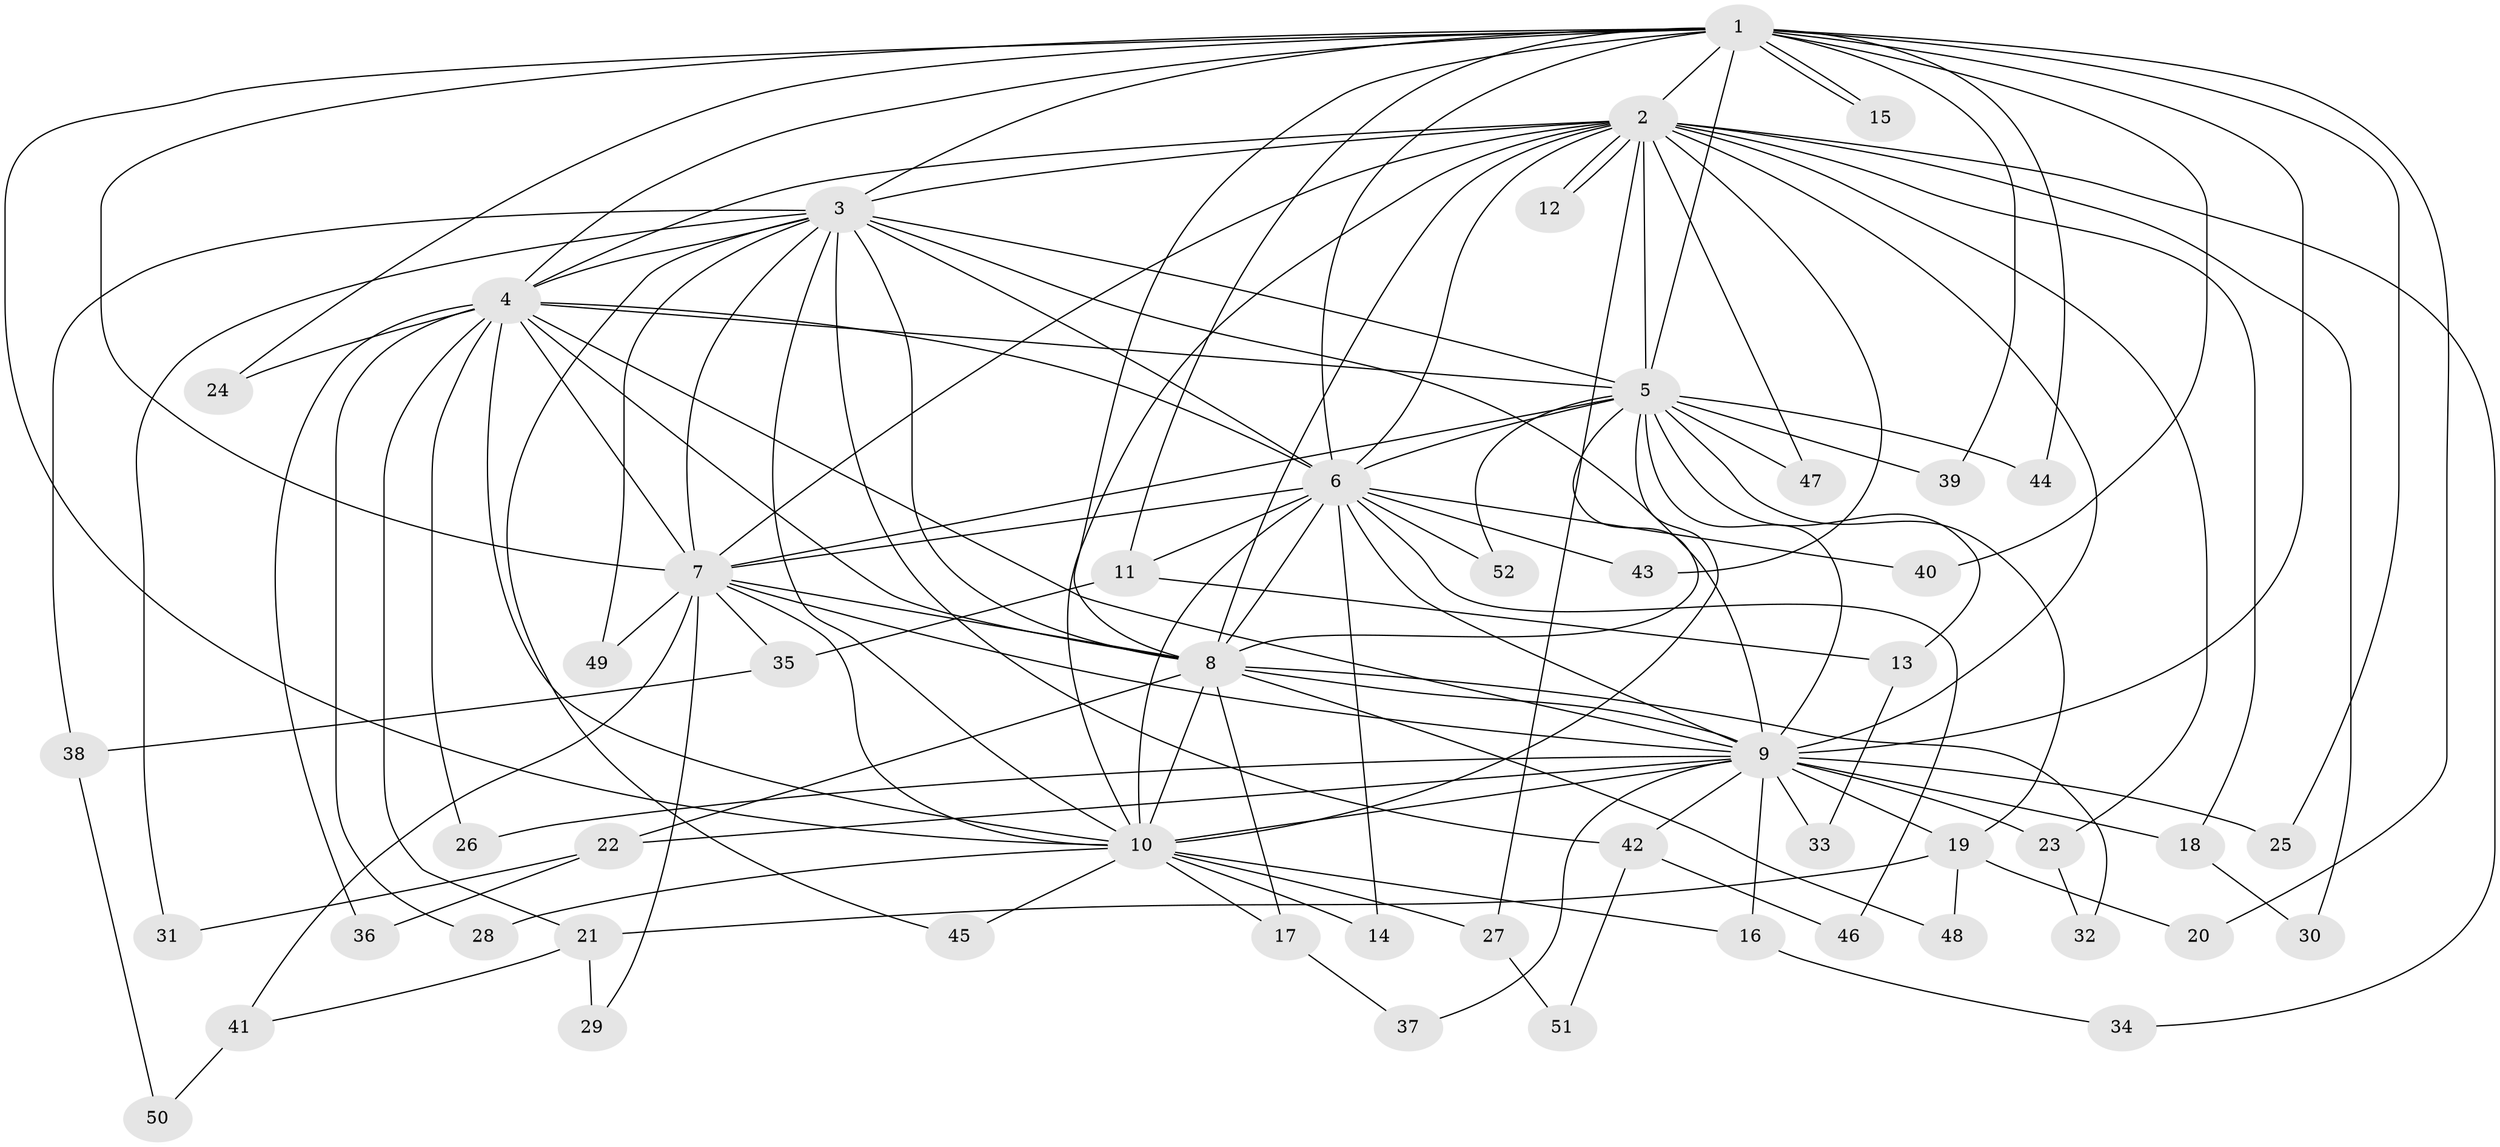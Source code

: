 // Generated by graph-tools (version 1.1) at 2025/01/03/09/25 03:01:14]
// undirected, 52 vertices, 129 edges
graph export_dot {
graph [start="1"]
  node [color=gray90,style=filled];
  1;
  2;
  3;
  4;
  5;
  6;
  7;
  8;
  9;
  10;
  11;
  12;
  13;
  14;
  15;
  16;
  17;
  18;
  19;
  20;
  21;
  22;
  23;
  24;
  25;
  26;
  27;
  28;
  29;
  30;
  31;
  32;
  33;
  34;
  35;
  36;
  37;
  38;
  39;
  40;
  41;
  42;
  43;
  44;
  45;
  46;
  47;
  48;
  49;
  50;
  51;
  52;
  1 -- 2;
  1 -- 3;
  1 -- 4;
  1 -- 5;
  1 -- 6;
  1 -- 7;
  1 -- 8;
  1 -- 9;
  1 -- 10;
  1 -- 11;
  1 -- 15;
  1 -- 15;
  1 -- 20;
  1 -- 24;
  1 -- 25;
  1 -- 39;
  1 -- 40;
  1 -- 44;
  2 -- 3;
  2 -- 4;
  2 -- 5;
  2 -- 6;
  2 -- 7;
  2 -- 8;
  2 -- 9;
  2 -- 10;
  2 -- 12;
  2 -- 12;
  2 -- 18;
  2 -- 23;
  2 -- 27;
  2 -- 30;
  2 -- 34;
  2 -- 43;
  2 -- 47;
  3 -- 4;
  3 -- 5;
  3 -- 6;
  3 -- 7;
  3 -- 8;
  3 -- 9;
  3 -- 10;
  3 -- 31;
  3 -- 38;
  3 -- 42;
  3 -- 45;
  3 -- 49;
  4 -- 5;
  4 -- 6;
  4 -- 7;
  4 -- 8;
  4 -- 9;
  4 -- 10;
  4 -- 21;
  4 -- 24;
  4 -- 26;
  4 -- 28;
  4 -- 36;
  5 -- 6;
  5 -- 7;
  5 -- 8;
  5 -- 9;
  5 -- 10;
  5 -- 13;
  5 -- 19;
  5 -- 39;
  5 -- 44;
  5 -- 47;
  5 -- 52;
  6 -- 7;
  6 -- 8;
  6 -- 9;
  6 -- 10;
  6 -- 11;
  6 -- 14;
  6 -- 40;
  6 -- 43;
  6 -- 46;
  6 -- 52;
  7 -- 8;
  7 -- 9;
  7 -- 10;
  7 -- 29;
  7 -- 35;
  7 -- 41;
  7 -- 49;
  8 -- 9;
  8 -- 10;
  8 -- 17;
  8 -- 22;
  8 -- 32;
  8 -- 48;
  9 -- 10;
  9 -- 16;
  9 -- 18;
  9 -- 19;
  9 -- 22;
  9 -- 23;
  9 -- 25;
  9 -- 26;
  9 -- 33;
  9 -- 37;
  9 -- 42;
  10 -- 14;
  10 -- 16;
  10 -- 17;
  10 -- 27;
  10 -- 28;
  10 -- 45;
  11 -- 13;
  11 -- 35;
  13 -- 33;
  16 -- 34;
  17 -- 37;
  18 -- 30;
  19 -- 20;
  19 -- 21;
  19 -- 48;
  21 -- 29;
  21 -- 41;
  22 -- 31;
  22 -- 36;
  23 -- 32;
  27 -- 51;
  35 -- 38;
  38 -- 50;
  41 -- 50;
  42 -- 46;
  42 -- 51;
}
